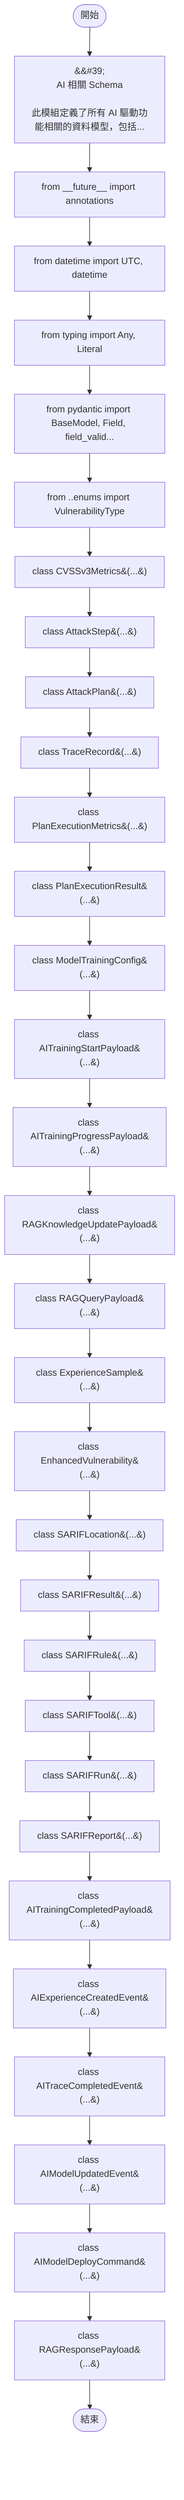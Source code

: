 flowchart TB
    n1([開始])
    n2([結束])
    n3[&amp;&#35;39;\nAI 相關 Schema\n\n此模組定義了所有 AI 驅動功能相關的資料模型，包括...]
    n4[from __future__ import annotations]
    n5[from datetime import UTC, datetime]
    n6[from typing import Any, Literal]
    n7[from pydantic import BaseModel, Field, field_valid...]
    n8[from ..enums import VulnerabilityType]
    n9[class CVSSv3Metrics&#40;...&#41;]
    n10[class AttackStep&#40;...&#41;]
    n11[class AttackPlan&#40;...&#41;]
    n12[class TraceRecord&#40;...&#41;]
    n13[class PlanExecutionMetrics&#40;...&#41;]
    n14[class PlanExecutionResult&#40;...&#41;]
    n15[class ModelTrainingConfig&#40;...&#41;]
    n16[class AITrainingStartPayload&#40;...&#41;]
    n17[class AITrainingProgressPayload&#40;...&#41;]
    n18[class RAGKnowledgeUpdatePayload&#40;...&#41;]
    n19[class RAGQueryPayload&#40;...&#41;]
    n20[class ExperienceSample&#40;...&#41;]
    n21[class EnhancedVulnerability&#40;...&#41;]
    n22[class SARIFLocation&#40;...&#41;]
    n23[class SARIFResult&#40;...&#41;]
    n24[class SARIFRule&#40;...&#41;]
    n25[class SARIFTool&#40;...&#41;]
    n26[class SARIFRun&#40;...&#41;]
    n27[class SARIFReport&#40;...&#41;]
    n28[class AITrainingCompletedPayload&#40;...&#41;]
    n29[class AIExperienceCreatedEvent&#40;...&#41;]
    n30[class AITraceCompletedEvent&#40;...&#41;]
    n31[class AIModelUpdatedEvent&#40;...&#41;]
    n32[class AIModelDeployCommand&#40;...&#41;]
    n33[class RAGResponsePayload&#40;...&#41;]
    n1 --> n3
    n3 --> n4
    n4 --> n5
    n5 --> n6
    n6 --> n7
    n7 --> n8
    n8 --> n9
    n9 --> n10
    n10 --> n11
    n11 --> n12
    n12 --> n13
    n13 --> n14
    n14 --> n15
    n15 --> n16
    n16 --> n17
    n17 --> n18
    n18 --> n19
    n19 --> n20
    n20 --> n21
    n21 --> n22
    n22 --> n23
    n23 --> n24
    n24 --> n25
    n25 --> n26
    n26 --> n27
    n27 --> n28
    n28 --> n29
    n29 --> n30
    n30 --> n31
    n31 --> n32
    n32 --> n33
    n33 --> n2